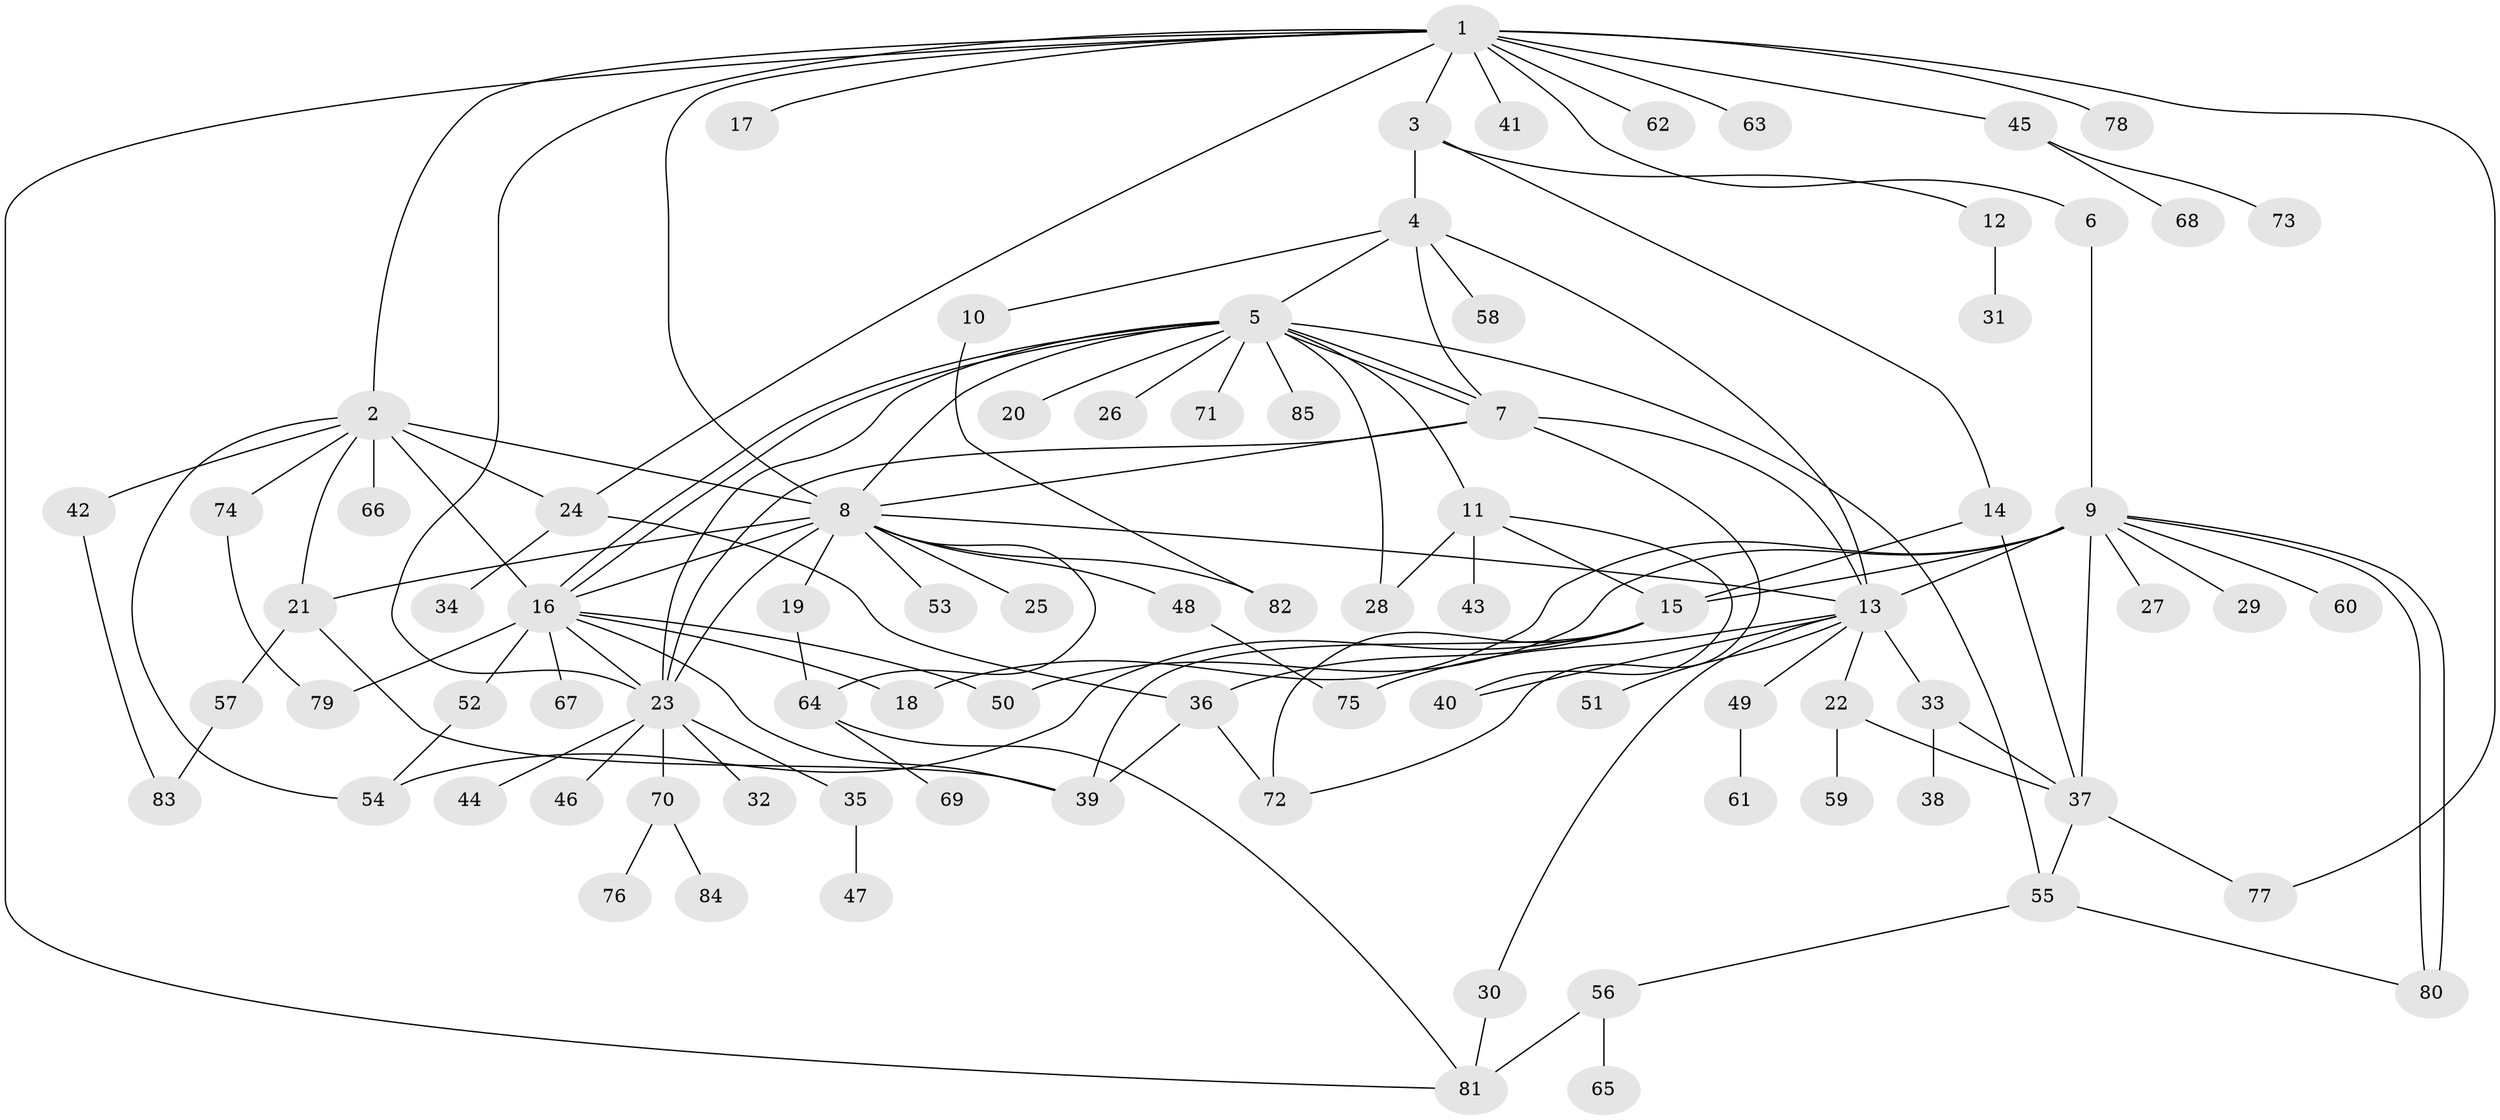 // coarse degree distribution, {19: 0.03225806451612903, 4: 0.08064516129032258, 5: 0.03225806451612903, 13: 0.03225806451612903, 2: 0.22580645161290322, 7: 0.03225806451612903, 11: 0.016129032258064516, 8: 0.016129032258064516, 1: 0.45161290322580644, 3: 0.06451612903225806, 9: 0.016129032258064516}
// Generated by graph-tools (version 1.1) at 2025/52/02/27/25 19:52:00]
// undirected, 85 vertices, 130 edges
graph export_dot {
graph [start="1"]
  node [color=gray90,style=filled];
  1;
  2;
  3;
  4;
  5;
  6;
  7;
  8;
  9;
  10;
  11;
  12;
  13;
  14;
  15;
  16;
  17;
  18;
  19;
  20;
  21;
  22;
  23;
  24;
  25;
  26;
  27;
  28;
  29;
  30;
  31;
  32;
  33;
  34;
  35;
  36;
  37;
  38;
  39;
  40;
  41;
  42;
  43;
  44;
  45;
  46;
  47;
  48;
  49;
  50;
  51;
  52;
  53;
  54;
  55;
  56;
  57;
  58;
  59;
  60;
  61;
  62;
  63;
  64;
  65;
  66;
  67;
  68;
  69;
  70;
  71;
  72;
  73;
  74;
  75;
  76;
  77;
  78;
  79;
  80;
  81;
  82;
  83;
  84;
  85;
  1 -- 2;
  1 -- 3;
  1 -- 6;
  1 -- 8;
  1 -- 17;
  1 -- 23;
  1 -- 24;
  1 -- 41;
  1 -- 45;
  1 -- 62;
  1 -- 63;
  1 -- 77;
  1 -- 78;
  1 -- 81;
  2 -- 8;
  2 -- 16;
  2 -- 21;
  2 -- 24;
  2 -- 42;
  2 -- 54;
  2 -- 66;
  2 -- 74;
  3 -- 4;
  3 -- 12;
  3 -- 14;
  4 -- 5;
  4 -- 7;
  4 -- 10;
  4 -- 13;
  4 -- 58;
  5 -- 7;
  5 -- 7;
  5 -- 8;
  5 -- 11;
  5 -- 16;
  5 -- 16;
  5 -- 20;
  5 -- 23;
  5 -- 26;
  5 -- 28;
  5 -- 55;
  5 -- 71;
  5 -- 85;
  6 -- 9;
  7 -- 8;
  7 -- 13;
  7 -- 23;
  7 -- 72;
  8 -- 13;
  8 -- 16;
  8 -- 19;
  8 -- 21;
  8 -- 23;
  8 -- 25;
  8 -- 48;
  8 -- 53;
  8 -- 64;
  8 -- 82;
  9 -- 13;
  9 -- 15;
  9 -- 18;
  9 -- 27;
  9 -- 29;
  9 -- 37;
  9 -- 50;
  9 -- 60;
  9 -- 80;
  9 -- 80;
  10 -- 82;
  11 -- 15;
  11 -- 28;
  11 -- 40;
  11 -- 43;
  12 -- 31;
  13 -- 22;
  13 -- 30;
  13 -- 33;
  13 -- 40;
  13 -- 49;
  13 -- 51;
  13 -- 75;
  14 -- 15;
  14 -- 37;
  15 -- 36;
  15 -- 39;
  15 -- 54;
  15 -- 72;
  16 -- 18;
  16 -- 23;
  16 -- 39;
  16 -- 50;
  16 -- 52;
  16 -- 67;
  16 -- 79;
  19 -- 64;
  21 -- 39;
  21 -- 57;
  22 -- 37;
  22 -- 59;
  23 -- 32;
  23 -- 35;
  23 -- 44;
  23 -- 46;
  23 -- 70;
  24 -- 34;
  24 -- 36;
  30 -- 81;
  33 -- 37;
  33 -- 38;
  35 -- 47;
  36 -- 39;
  36 -- 72;
  37 -- 55;
  37 -- 77;
  42 -- 83;
  45 -- 68;
  45 -- 73;
  48 -- 75;
  49 -- 61;
  52 -- 54;
  55 -- 56;
  55 -- 80;
  56 -- 65;
  56 -- 81;
  57 -- 83;
  64 -- 69;
  64 -- 81;
  70 -- 76;
  70 -- 84;
  74 -- 79;
}
